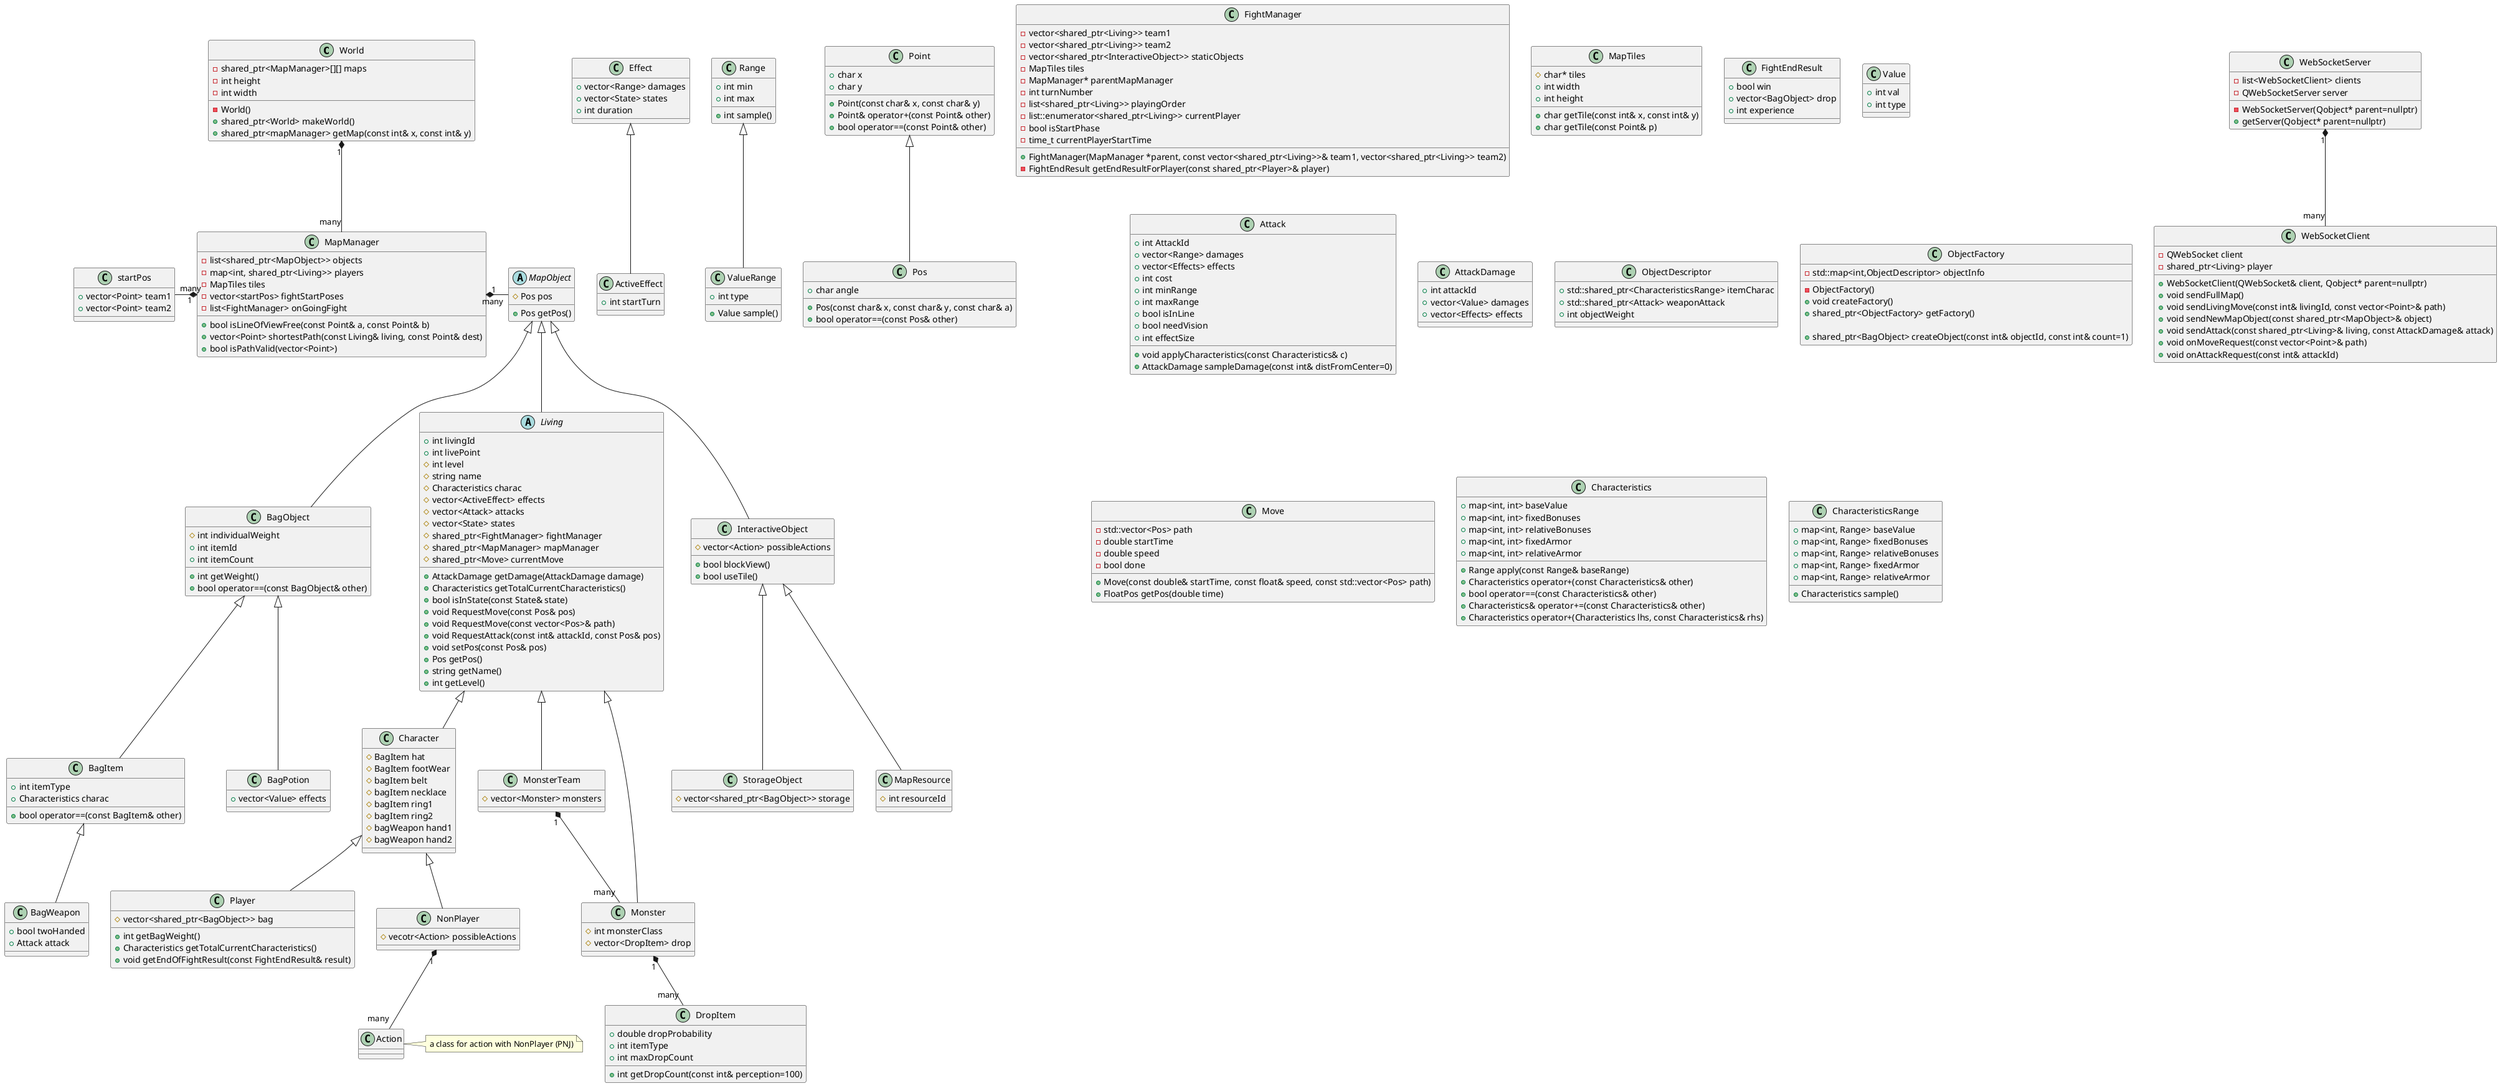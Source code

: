 @startuml

class World{
    - shared_ptr<MapManager>[][] maps
    - int height
    - int width

    - World()
    + shared_ptr<World> makeWorld()
    + shared_ptr<mapManager> getMap(const int& x, const int& y)
}

class MapManager{
    - list<shared_ptr<MapObject>> objects
    - map<int, shared_ptr<Living>> players
    - MapTiles tiles
    - vector<startPos> fightStartPoses
    - list<FightManager> onGoingFight

    + bool isLineOfViewFree(const Point& a, const Point& b)
    + vector<Point> shortestPath(const Living& living, const Point& dest)
    + bool isPathValid(vector<Point>)
}

World "1" *-- "many" MapManager

class FightManager{
    - vector<shared_ptr<Living>> team1
    - vector<shared_ptr<Living>> team2
    - vector<shared_ptr<InteractiveObject>> staticObjects
    - MapTiles tiles
    - MapManager* parentMapManager
    - int turnNumber
    - list<shared_ptr<Living>> playingOrder
    - list::enumerator<shared_ptr<Living>> currentPlayer
    - bool isStartPhase
    - time_t currentPlayerStartTime

    + FightManager(MapManager *parent, const vector<shared_ptr<Living>>& team1, vector<shared_ptr<Living>> team2)
    - FightEndResult getEndResultForPlayer(const shared_ptr<Player>& player)
}

class MapTiles{
    # char* tiles
    + int width
    + int height

    + char getTile(const int& x, const int& y)
    + char getTile(const Point& p)
}

class FightEndResult{
    + bool win
    + vector<BagObject> drop
    + int experience
}

class startPos{
    + vector<Point> team1
    + vector<Point> team2
}

class Point{
    + char x
    + char y

    + Point(const char& x, const char& y)
    + Point& operator+(const Point& other)
    + bool operator==(const Point& other)
}

class Pos{
    + char angle

    + Pos(const char& x, const char& y, const char& a)
    + bool operator==(const Pos& other)
}

Pos -up-|> Point

class Value{
    +int val
    +int type
}

class Range{
    +int min
    +int max
    +int sample()
}

class ValueRange{
    +int type
    +Value sample()
}

ValueRange -up-|> Range

class BagObject {
    # int individualWeight
    + int itemId
    + int itemCount
    + int getWeight()
    + bool operator==(const BagObject& other)
}

class BagItem {
    + int itemType
    + Characteristics charac
    + bool operator==(const BagItem& other)
}

class BagWeapon{
    + bool twoHanded
    + Attack attack
}

class Attack{
    + int AttackId
    + vector<Range> damages
    + vector<Effects> effects
    + int cost
    + int minRange
    + int maxRange
    + bool isInLine
    + bool needVision
    + int effectSize

    + void applyCharacteristics(const Characteristics& c)
    + AttackDamage sampleDamage(const int& distFromCenter=0)
}

class AttackDamage{
    + int attackId
    + vector<Value> damages
    + vector<Effects> effects
}

class Effect{
    + vector<Range> damages
    + vector<State> states
    + int duration
}

class ActiveEffect{
    + int startTurn
}

ActiveEffect -up-|> Effect

class BagPotion{
    + vector<Value> effects
}

abstract class MapObject {
    # Pos pos

    + Pos getPos()
}

class InteractiveObject{
    # vector<Action> possibleActions

    + bool blockView()
    + bool useTile()
}

class StorageObject{
    # vector<shared_ptr<BagObject>> storage
}

class MapResource{
    # int resourceId
}

abstract class Living{
    + int livingId
    + int livePoint
    # int level
    # string name
    # Characteristics charac
    # vector<ActiveEffect> effects
    # vector<Attack> attacks
    # vector<State> states
    # shared_ptr<FightManager> fightManager
    # shared_ptr<MapManager> mapManager
    # shared_ptr<Move> currentMove

    + AttackDamage getDamage(AttackDamage damage)
    + Characteristics getTotalCurrentCharacteristics()
    + bool isInState(const State& state)
    + void RequestMove(const Pos& pos)
    + void RequestMove(const vector<Pos>& path)
    + void RequestAttack(const int& attackId, const Pos& pos)
    + void setPos(const Pos& pos)
    + Pos getPos()
    + string getName()
    + int getLevel()
}

class Character{
    #BagItem hat
    #BagItem footWear
    #bagItem belt
    #bagItem necklace
    #bagItem ring1
    #bagItem ring2
    #bagWeapon hand1
    #bagWeapon hand2
}

class Player{
    # vector<shared_ptr<BagObject>> bag

    + int getBagWeight()
    + Characteristics getTotalCurrentCharacteristics()
    + void getEndOfFightResult(const FightEndResult& result)
}

class MonsterTeam{
    #vector<Monster> monsters
}

class Monster{
    #int monsterClass
    #vector<DropItem> drop
}

class NonPlayer{
    #vecotr<Action> possibleActions
}

class DropItem{
    +double dropProbability
    +int itemType
    +int maxDropCount
    +int getDropCount(const int& perception=100)
}

class ObjectDescriptor{
    +std::shared_ptr<CharacteristicsRange> itemCharac
    +std::shared_ptr<Attack> weaponAttack
    +int objectWeight
}

class ObjectFactory{
    - std::map<int,ObjectDescriptor> objectInfo

    - ObjectFactory()
    + void createFactory()
    + shared_ptr<ObjectFactory> getFactory()

    + shared_ptr<BagObject> createObject(const int& objectId, const int& count=1)
}

class Move{
    -std::vector<Pos> path
    -double startTime
    -double speed
    -bool done

    +Move(const double& startTime, const float& speed, const std::vector<Pos> path)
    +FloatPos getPos(double time)
}

class Action{

}
note right: a class for action with NonPlayer (PNJ)

InteractiveObject -up-|> MapObject
MapResource -up-|> InteractiveObject
StorageObject -up-|> InteractiveObject

Living -up-|> MapObject
Character -up-|> Living
Monster -up-|> Living
MonsterTeam -up-|> Living
Player -up-|> Character
NonPlayer -up-|> Character

MonsterTeam "1" *-- "many" Monster

BagObject -up-|> MapObject
BagItem -up-|> BagObject
BagPotion -up-|> BagObject
BagWeapon -up-|> BagItem


MapManager "1" *--right-- "many" MapObject
MapManager "1" *--left-- "many" startPos

NonPlayer "1" *-- "many" Action
Monster "1" *-- "many" DropItem

class Characteristics{
    +map<int, int> baseValue
    +map<int, int> fixedBonuses
    +map<int, int> relativeBonuses
    +map<int, int> fixedArmor
    +map<int, int> relativeArmor

    +Range apply(const Range& baseRange)
    +Characteristics operator+(const Characteristics& other)
    +bool operator==(const Characteristics& other)
    +Characteristics& operator+=(const Characteristics& other)
    +Characteristics operator+(Characteristics lhs, const Characteristics& rhs)
}

class CharacteristicsRange{
    +map<int, Range> baseValue
    +map<int, Range> fixedBonuses
    +map<int, Range> relativeBonuses
    +map<int, Range> fixedArmor
    +map<int, Range> relativeArmor

    +Characteristics sample()
}

' Server classes

class WebSocketServer{
    -list<WebSocketClient> clients
    -QWebSocketServer server

    -WebSocketServer(Qobject* parent=nullptr)
    +getServer(Qobject* parent=nullptr)
}

class WebSocketClient{
    -QWebSocket client
    -shared_ptr<Living> player

    +WebSocketClient(QWebSocket& client, Qobject* parent=nullptr)
    +void sendFullMap()
    +void sendLivingMove(const int& livingId, const vector<Point>& path)
    +void sendNewMapObject(const shared_ptr<MapObject>& object)
    +void sendAttack(const shared_ptr<Living>& living, const AttackDamage& attack)
    +void onMoveRequest(const vector<Point>& path)
    +void onAttackRequest(const int& attackId)
}

WebSocketServer "1" *-- "many" WebSocketClient

@enduml